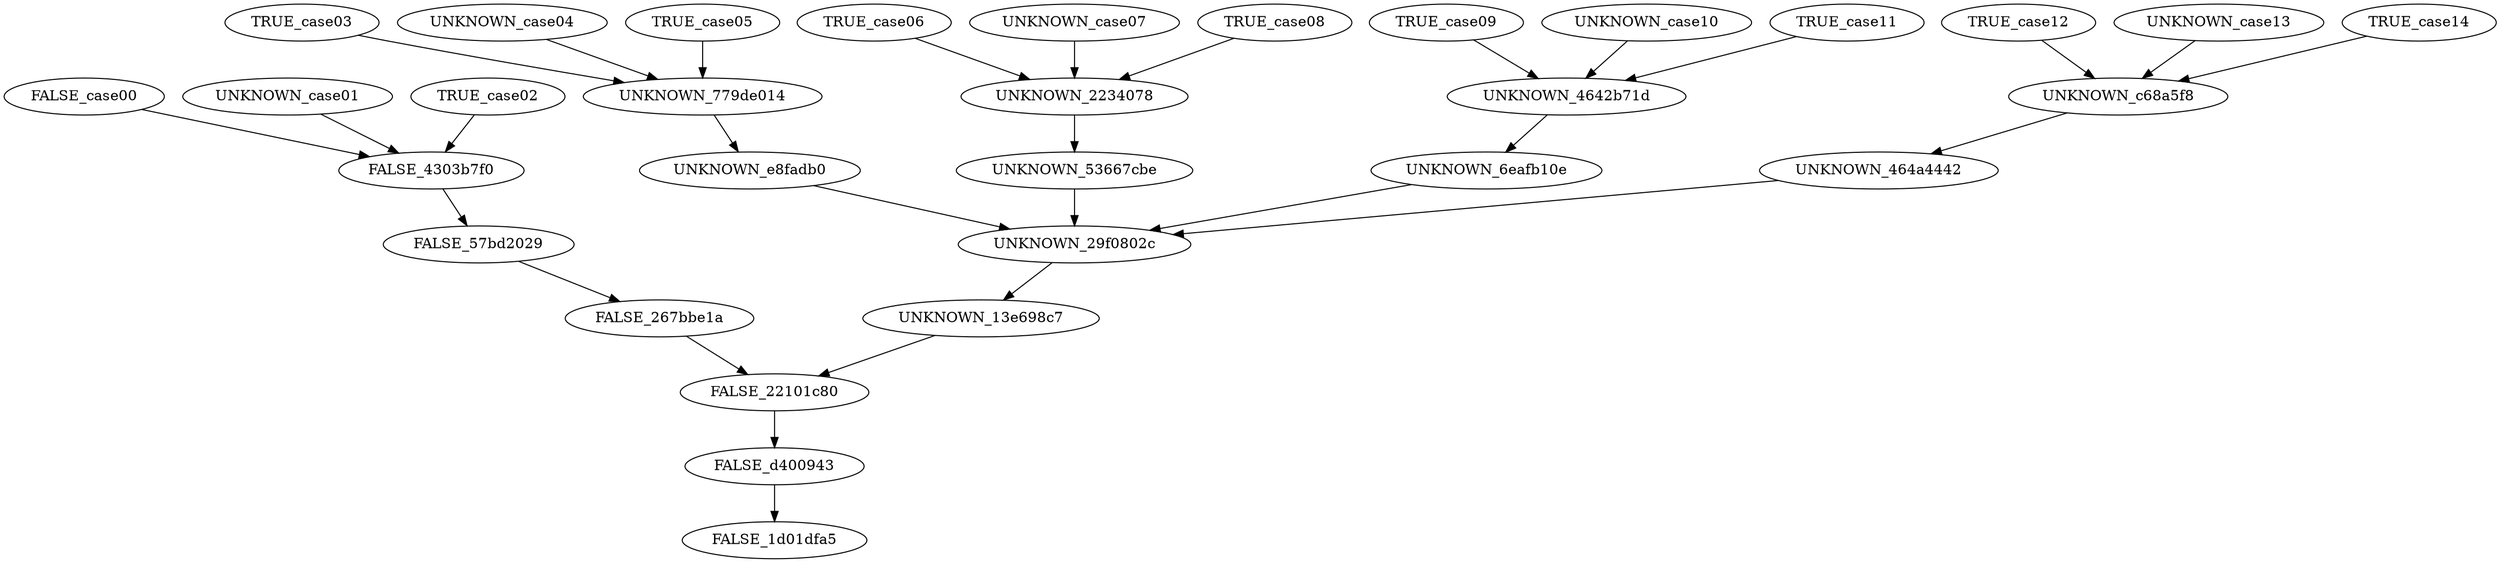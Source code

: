 digraph G {
	FALSE_case00 -> FALSE_4303b7f0;
	UNKNOWN_case01 -> FALSE_4303b7f0;
	TRUE_case02 -> FALSE_4303b7f0;
	TRUE_case03 -> UNKNOWN_779de014;
	UNKNOWN_case04 -> UNKNOWN_779de014;
	TRUE_case05 -> UNKNOWN_779de014;
	TRUE_case06 -> UNKNOWN_2234078;
	UNKNOWN_case07 -> UNKNOWN_2234078;
	TRUE_case08 -> UNKNOWN_2234078;
	TRUE_case09 -> UNKNOWN_4642b71d;
	UNKNOWN_case10 -> UNKNOWN_4642b71d;
	TRUE_case11 -> UNKNOWN_4642b71d;
	TRUE_case12 -> UNKNOWN_c68a5f8;
	UNKNOWN_case13 -> UNKNOWN_c68a5f8;
	TRUE_case14 -> UNKNOWN_c68a5f8;
	FALSE_4303b7f0 -> FALSE_57bd2029;
	UNKNOWN_779de014 -> UNKNOWN_e8fadb0;
	UNKNOWN_2234078 -> UNKNOWN_53667cbe;
	UNKNOWN_4642b71d -> UNKNOWN_6eafb10e;
	UNKNOWN_c68a5f8 -> UNKNOWN_464a4442;
	FALSE_57bd2029 -> FALSE_267bbe1a;
	UNKNOWN_e8fadb0 -> UNKNOWN_29f0802c;
	UNKNOWN_53667cbe -> UNKNOWN_29f0802c;
	UNKNOWN_6eafb10e -> UNKNOWN_29f0802c;
	UNKNOWN_464a4442 -> UNKNOWN_29f0802c;
	FALSE_267bbe1a -> FALSE_22101c80;
	UNKNOWN_29f0802c -> UNKNOWN_13e698c7;
	UNKNOWN_13e698c7 -> FALSE_22101c80;
	FALSE_22101c80 -> FALSE_d400943;
	FALSE_d400943 -> FALSE_1d01dfa5;
}

